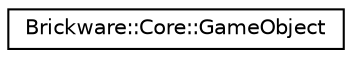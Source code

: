 digraph "Graphical Class Hierarchy"
{
  edge [fontname="Helvetica",fontsize="10",labelfontname="Helvetica",labelfontsize="10"];
  node [fontname="Helvetica",fontsize="10",shape=record];
  rankdir="LR";
  Node1 [label="Brickware::Core::GameObject",height=0.2,width=0.4,color="black", fillcolor="white", style="filled",URL="$classBrickware_1_1Core_1_1GameObject.html"];
}
